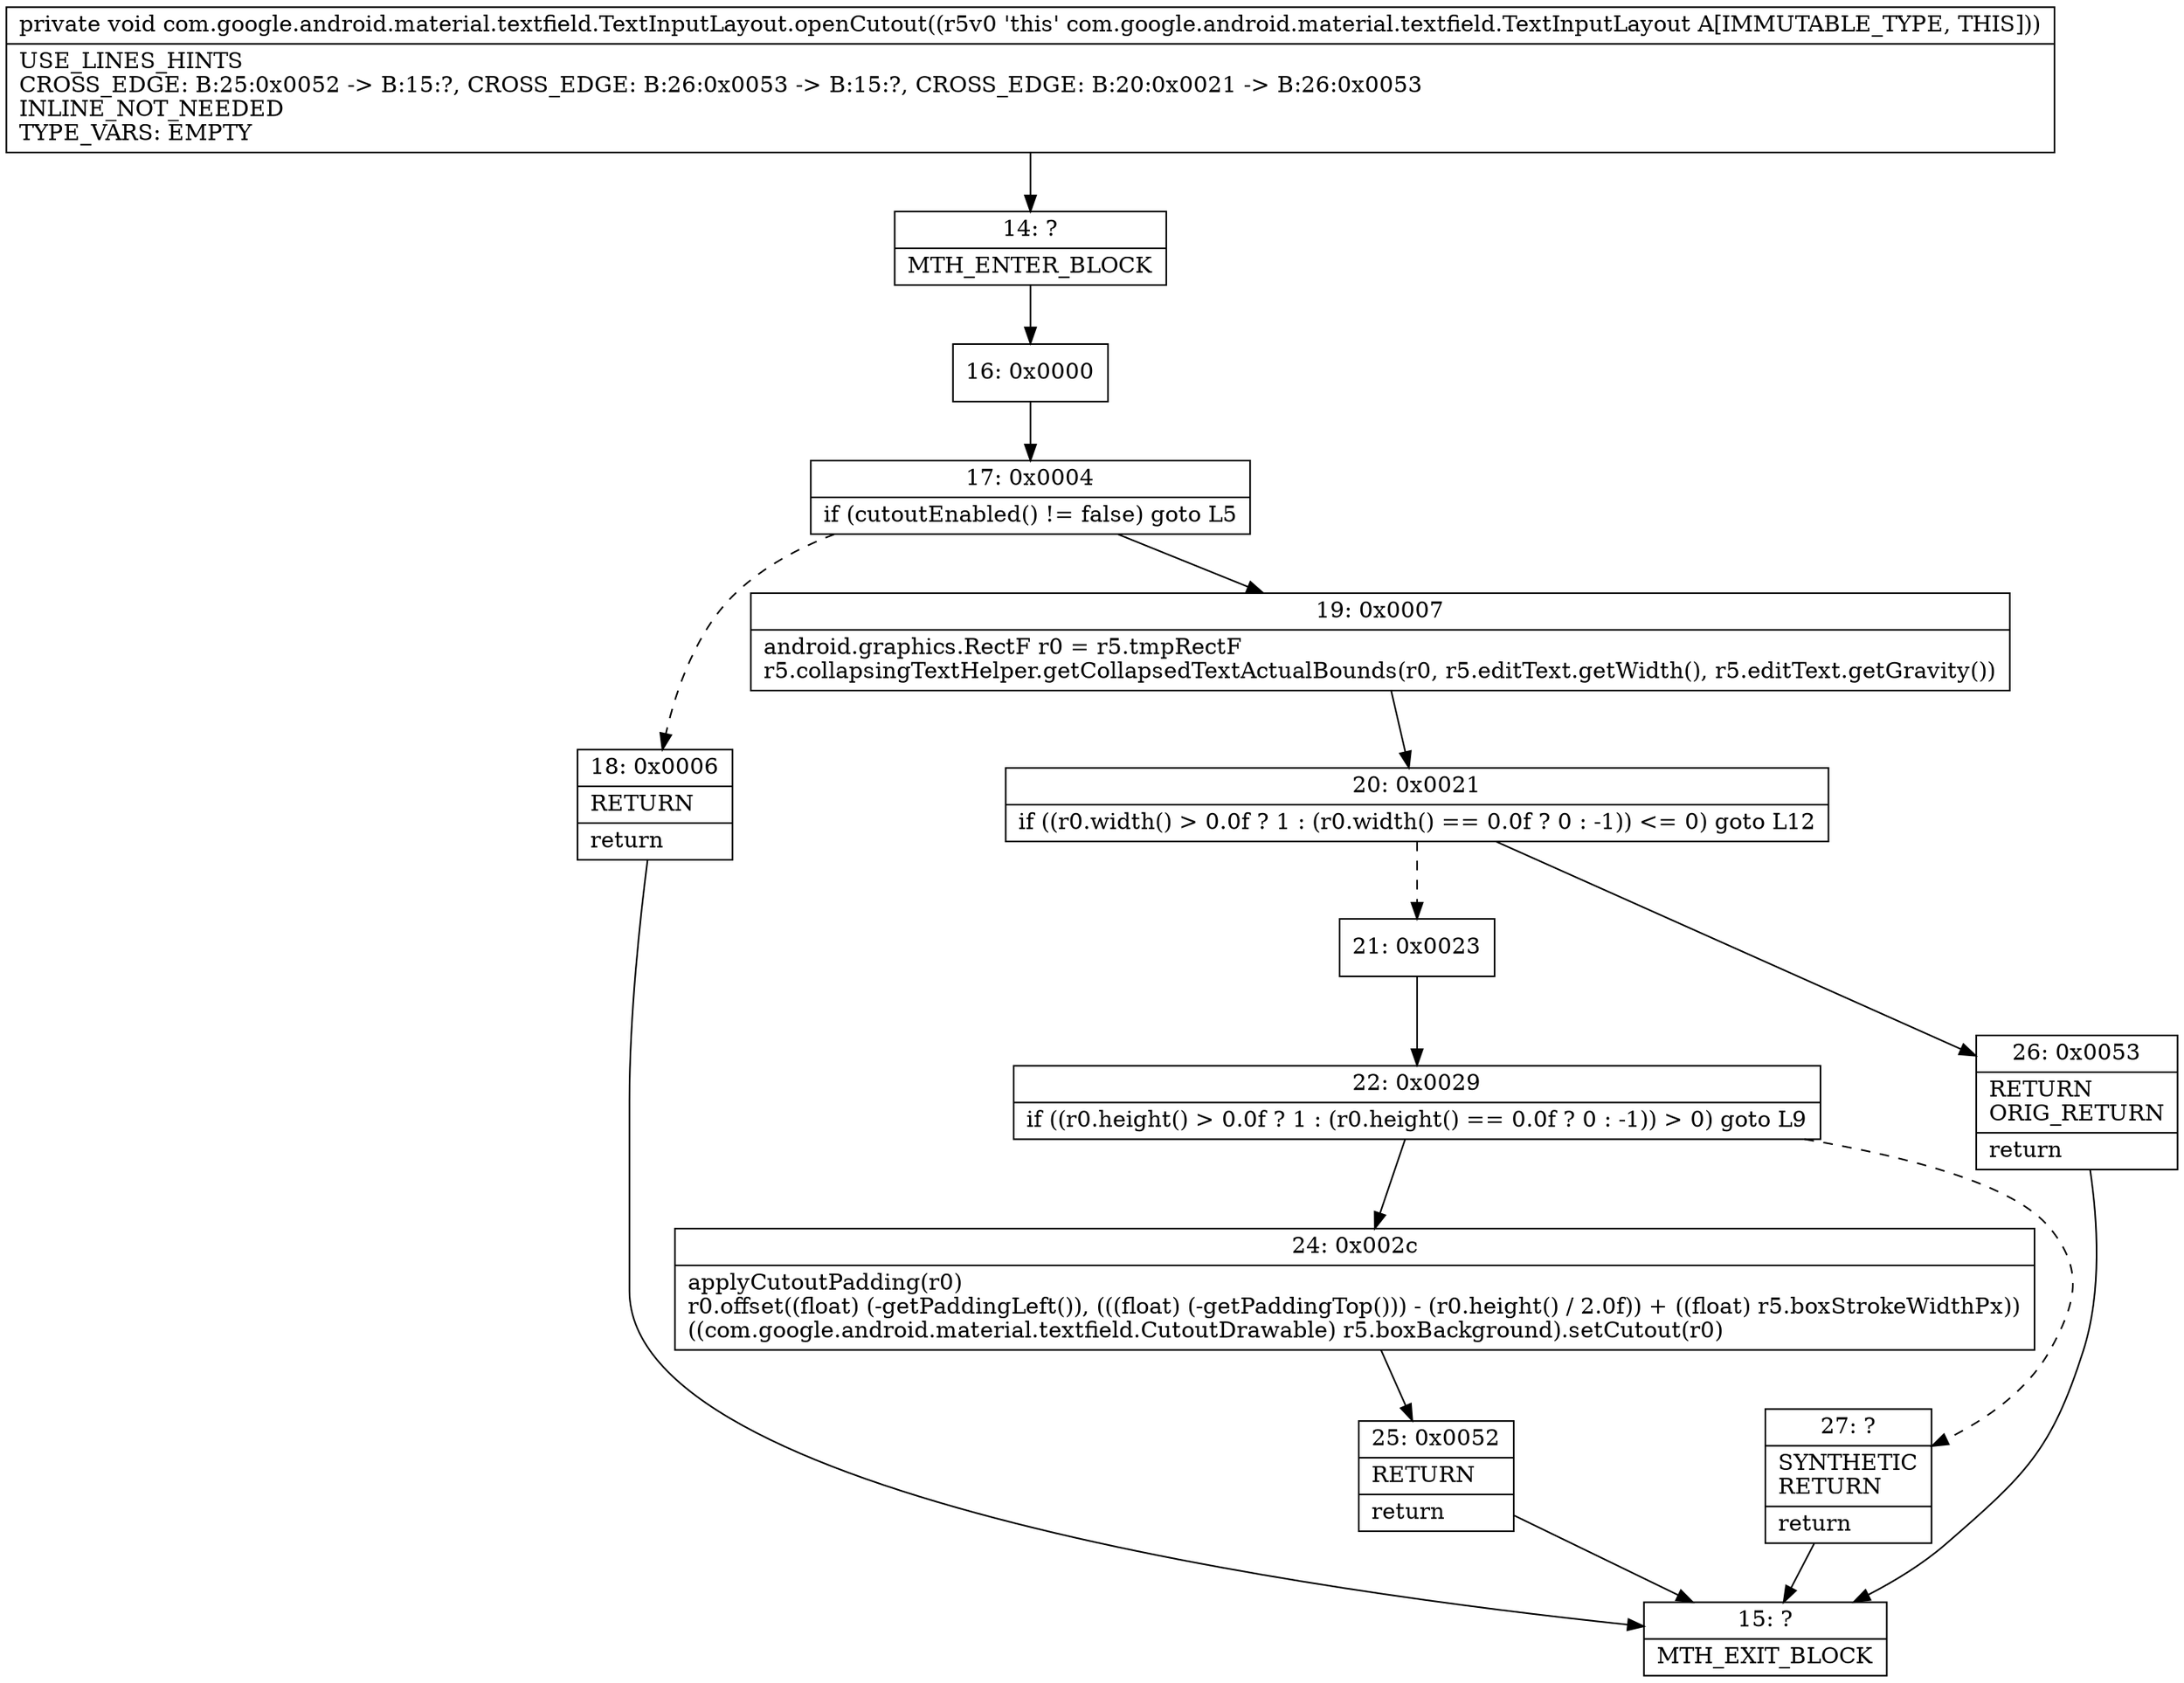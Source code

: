 digraph "CFG forcom.google.android.material.textfield.TextInputLayout.openCutout()V" {
Node_14 [shape=record,label="{14\:\ ?|MTH_ENTER_BLOCK\l}"];
Node_16 [shape=record,label="{16\:\ 0x0000}"];
Node_17 [shape=record,label="{17\:\ 0x0004|if (cutoutEnabled() != false) goto L5\l}"];
Node_18 [shape=record,label="{18\:\ 0x0006|RETURN\l|return\l}"];
Node_15 [shape=record,label="{15\:\ ?|MTH_EXIT_BLOCK\l}"];
Node_19 [shape=record,label="{19\:\ 0x0007|android.graphics.RectF r0 = r5.tmpRectF\lr5.collapsingTextHelper.getCollapsedTextActualBounds(r0, r5.editText.getWidth(), r5.editText.getGravity())\l}"];
Node_20 [shape=record,label="{20\:\ 0x0021|if ((r0.width() \> 0.0f ? 1 : (r0.width() == 0.0f ? 0 : \-1)) \<= 0) goto L12\l}"];
Node_21 [shape=record,label="{21\:\ 0x0023}"];
Node_22 [shape=record,label="{22\:\ 0x0029|if ((r0.height() \> 0.0f ? 1 : (r0.height() == 0.0f ? 0 : \-1)) \> 0) goto L9\l}"];
Node_24 [shape=record,label="{24\:\ 0x002c|applyCutoutPadding(r0)\lr0.offset((float) (\-getPaddingLeft()), (((float) (\-getPaddingTop())) \- (r0.height() \/ 2.0f)) + ((float) r5.boxStrokeWidthPx))\l((com.google.android.material.textfield.CutoutDrawable) r5.boxBackground).setCutout(r0)\l}"];
Node_25 [shape=record,label="{25\:\ 0x0052|RETURN\l|return\l}"];
Node_27 [shape=record,label="{27\:\ ?|SYNTHETIC\lRETURN\l|return\l}"];
Node_26 [shape=record,label="{26\:\ 0x0053|RETURN\lORIG_RETURN\l|return\l}"];
MethodNode[shape=record,label="{private void com.google.android.material.textfield.TextInputLayout.openCutout((r5v0 'this' com.google.android.material.textfield.TextInputLayout A[IMMUTABLE_TYPE, THIS]))  | USE_LINES_HINTS\lCROSS_EDGE: B:25:0x0052 \-\> B:15:?, CROSS_EDGE: B:26:0x0053 \-\> B:15:?, CROSS_EDGE: B:20:0x0021 \-\> B:26:0x0053\lINLINE_NOT_NEEDED\lTYPE_VARS: EMPTY\l}"];
MethodNode -> Node_14;Node_14 -> Node_16;
Node_16 -> Node_17;
Node_17 -> Node_18[style=dashed];
Node_17 -> Node_19;
Node_18 -> Node_15;
Node_19 -> Node_20;
Node_20 -> Node_21[style=dashed];
Node_20 -> Node_26;
Node_21 -> Node_22;
Node_22 -> Node_24;
Node_22 -> Node_27[style=dashed];
Node_24 -> Node_25;
Node_25 -> Node_15;
Node_27 -> Node_15;
Node_26 -> Node_15;
}

